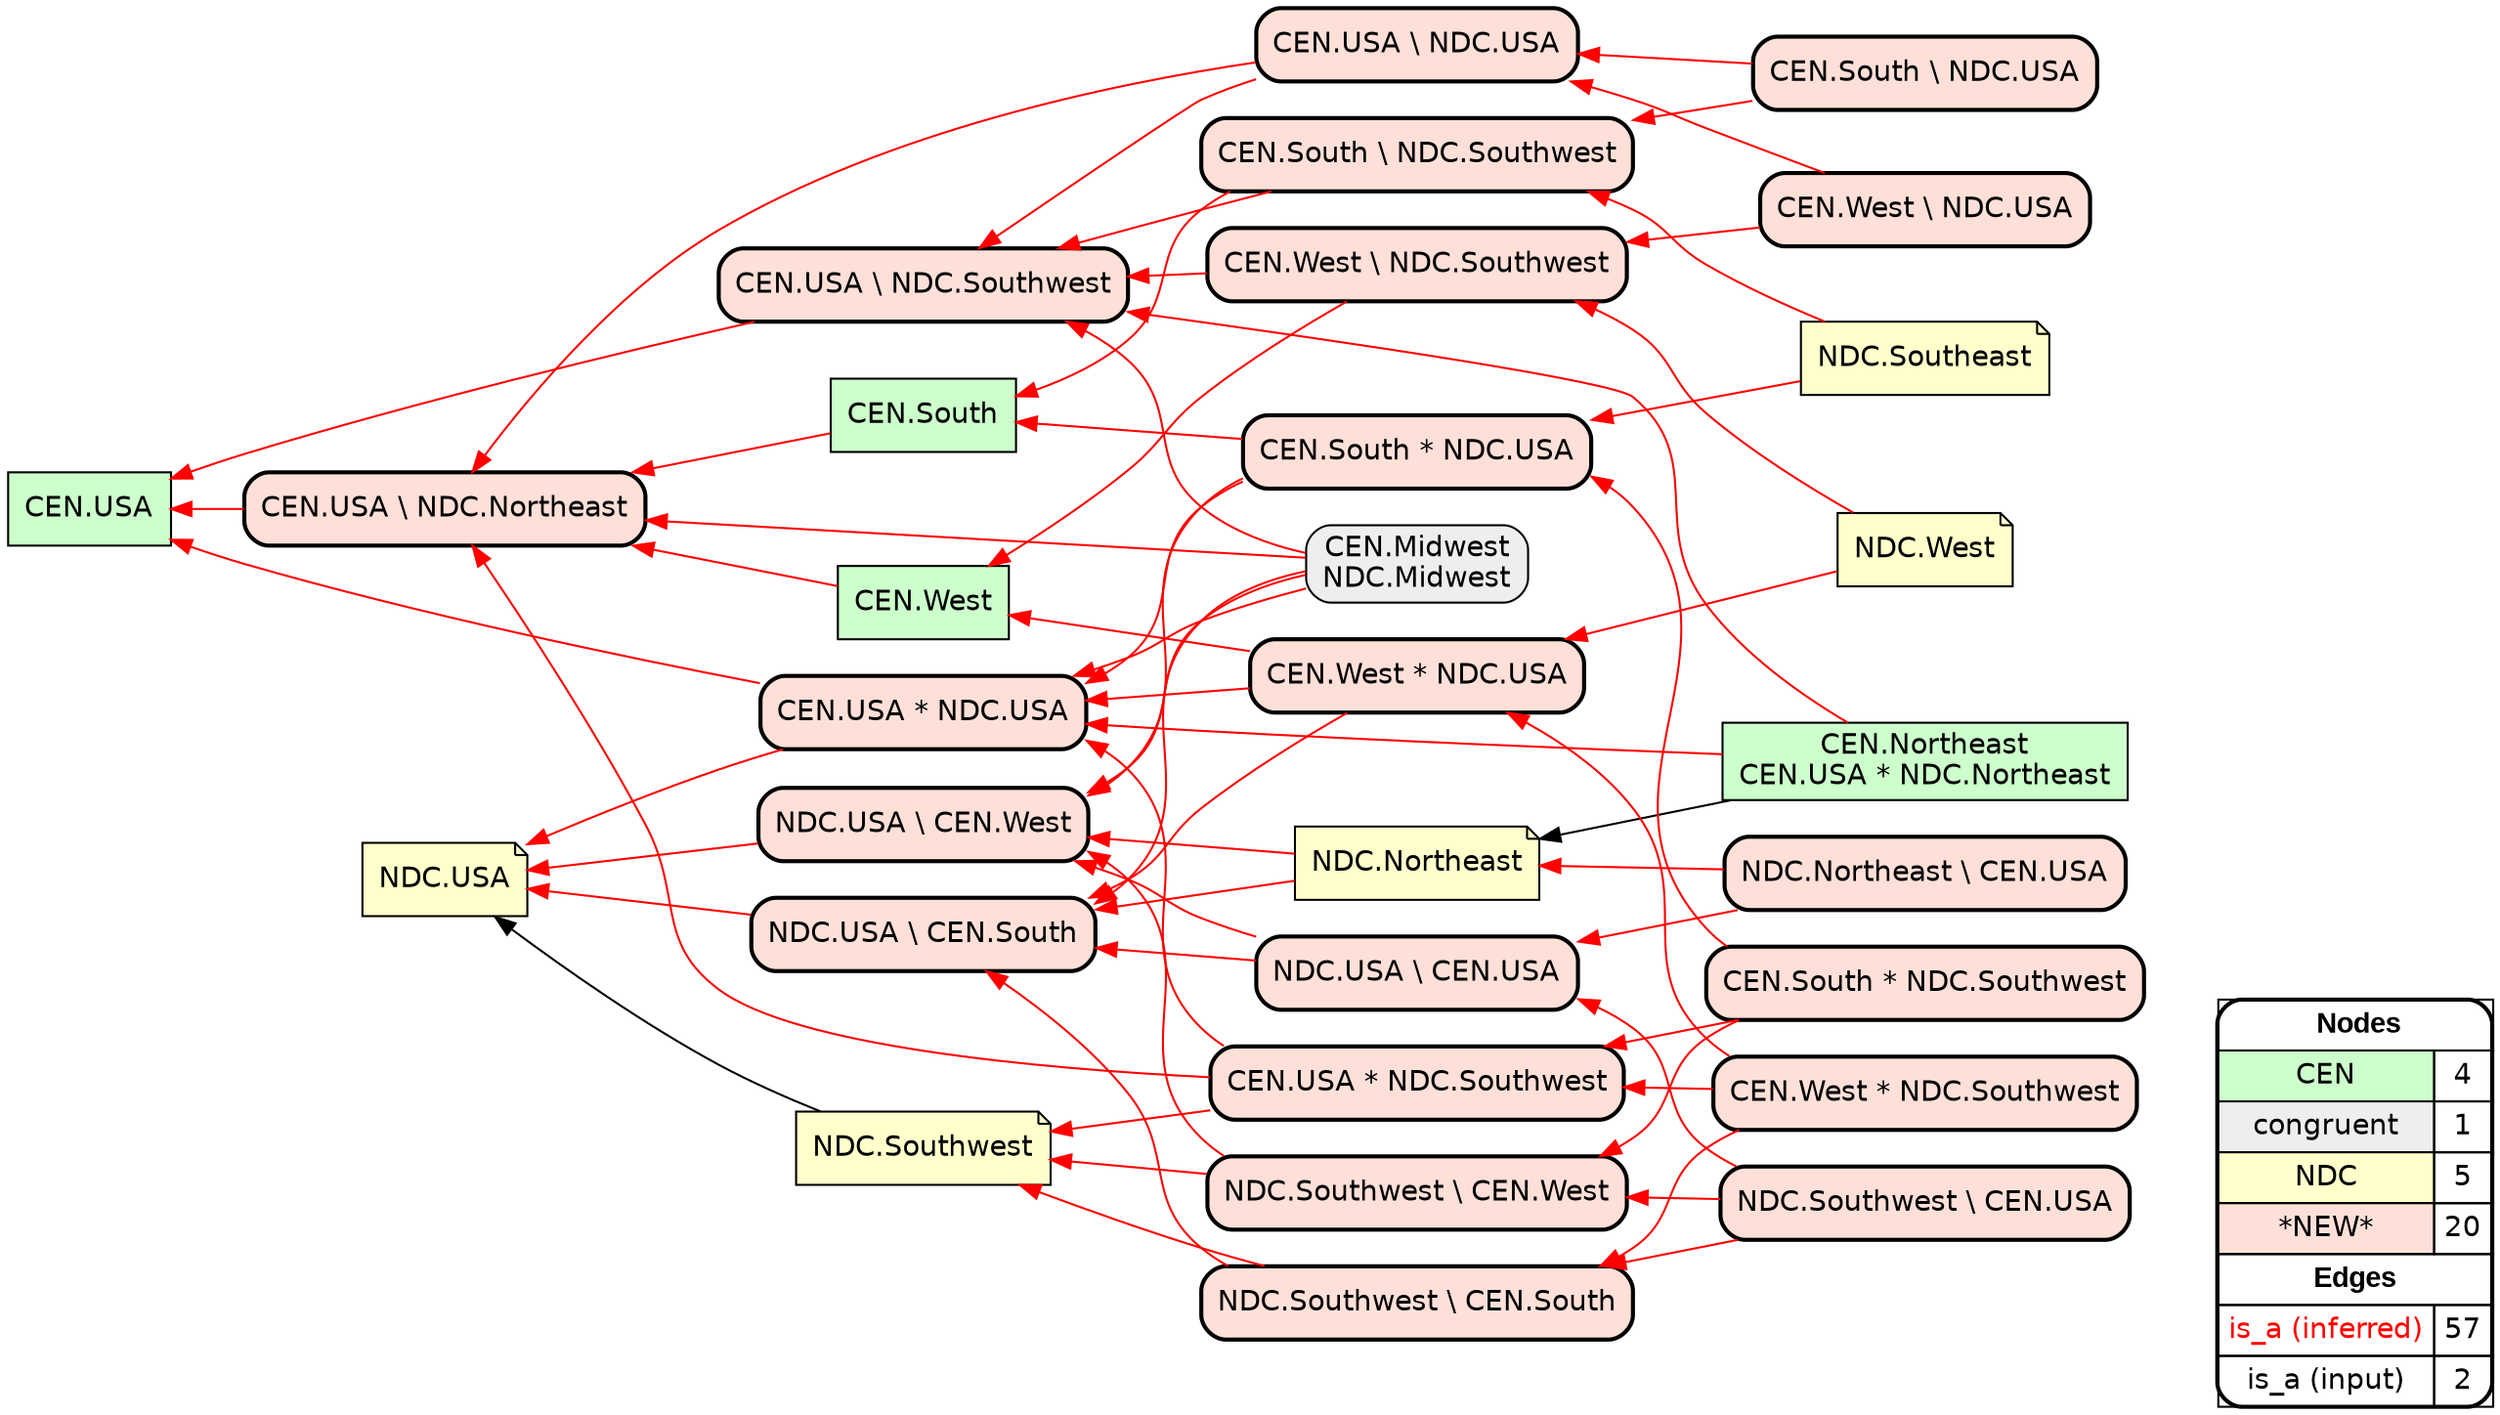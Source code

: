 digraph{
rankdir=RL
node[shape=box style=filled fillcolor="#CCFFCC" fontname="helvetica"] 
"CEN.USA"
"CEN.Northeast\nCEN.USA * NDC.Northeast"
"CEN.West"
"CEN.South"
node[shape=box style="filled,rounded" fillcolor="#EEEEEE" fontname="helvetica"] 
"CEN.Midwest\nNDC.Midwest"
node[shape=note style=filled fillcolor="#FFFFCC" fontname="helvetica"] 
"NDC.USA"
"NDC.Southeast"
"NDC.West"
"NDC.Southwest"
"NDC.Northeast"
node[shape=box style="filled,rounded,bold" fillcolor="#FFE0D8" fontname="helvetica"] 
"NDC.USA \\ CEN.South"
"CEN.South \\ NDC.Southwest"
"CEN.West * NDC.Southwest"
"CEN.USA \\ NDC.USA"
"CEN.South \\ NDC.USA"
"NDC.Southwest \\ CEN.West"
"CEN.USA \\ NDC.Southwest"
"CEN.USA \\ NDC.Northeast"
"CEN.USA * NDC.USA"
"CEN.South * NDC.Southwest"
"NDC.USA \\ CEN.West"
"NDC.Northeast \\ CEN.USA"
"NDC.USA \\ CEN.USA"
"CEN.West * NDC.USA"
"NDC.Southwest \\ CEN.South"
"CEN.USA * NDC.Southwest"
"CEN.South * NDC.USA"
"CEN.West \\ NDC.Southwest"
"NDC.Southwest \\ CEN.USA"
"CEN.West \\ NDC.USA"
edge[arrowhead=normal style=dotted color="#000000" constraint=true penwidth=1]
edge[arrowhead=normal style=solid color="#FF0000" constraint=true penwidth=1]
"CEN.West * NDC.USA" -> "NDC.USA \\ CEN.South"
"CEN.USA * NDC.Southwest" -> "NDC.Southwest"
"NDC.Northeast" -> "NDC.USA \\ CEN.West"
"CEN.USA \\ NDC.USA" -> "CEN.USA \\ NDC.Southwest"
"CEN.West * NDC.USA" -> "CEN.USA * NDC.USA"
"CEN.South * NDC.Southwest" -> "NDC.Southwest \\ CEN.West"
"CEN.Northeast\nCEN.USA * NDC.Northeast" -> "CEN.USA \\ NDC.Southwest"
"CEN.USA * NDC.USA" -> "NDC.USA"
"NDC.West" -> "CEN.West \\ NDC.Southwest"
"CEN.South * NDC.USA" -> "CEN.USA * NDC.USA"
"CEN.West" -> "CEN.USA \\ NDC.Northeast"
"CEN.South * NDC.Southwest" -> "CEN.USA * NDC.Southwest"
"NDC.Southeast" -> "CEN.South * NDC.USA"
"CEN.West \\ NDC.Southwest" -> "CEN.USA \\ NDC.Southwest"
"CEN.West \\ NDC.USA" -> "CEN.West \\ NDC.Southwest"
"CEN.USA \\ NDC.Southwest" -> "CEN.USA"
"CEN.South" -> "CEN.USA \\ NDC.Northeast"
"CEN.USA * NDC.USA" -> "CEN.USA"
"NDC.Southwest \\ CEN.South" -> "NDC.USA \\ CEN.South"
"CEN.South * NDC.Southwest" -> "CEN.South * NDC.USA"
"CEN.South \\ NDC.Southwest" -> "CEN.South"
"CEN.South * NDC.USA" -> "CEN.South"
"NDC.Northeast \\ CEN.USA" -> "NDC.Northeast"
"CEN.West * NDC.Southwest" -> "CEN.USA * NDC.Southwest"
"CEN.Midwest\nNDC.Midwest" -> "CEN.USA * NDC.USA"
"CEN.South \\ NDC.USA" -> "CEN.South \\ NDC.Southwest"
"NDC.Southwest \\ CEN.USA" -> "NDC.Southwest \\ CEN.West"
"CEN.South \\ NDC.USA" -> "CEN.USA \\ NDC.USA"
"NDC.USA \\ CEN.USA" -> "NDC.USA \\ CEN.South"
"NDC.Northeast \\ CEN.USA" -> "NDC.USA \\ CEN.USA"
"CEN.South * NDC.USA" -> "NDC.USA \\ CEN.West"
"CEN.West \\ NDC.Southwest" -> "CEN.West"
"CEN.West * NDC.Southwest" -> "CEN.West * NDC.USA"
"NDC.Southeast" -> "CEN.South \\ NDC.Southwest"
"NDC.Southwest \\ CEN.West" -> "NDC.Southwest"
"CEN.West \\ NDC.USA" -> "CEN.USA \\ NDC.USA"
"CEN.Midwest\nNDC.Midwest" -> "NDC.USA \\ CEN.South"
"CEN.USA \\ NDC.USA" -> "CEN.USA \\ NDC.Northeast"
"NDC.Southwest \\ CEN.USA" -> "NDC.Southwest \\ CEN.South"
"NDC.USA \\ CEN.USA" -> "NDC.USA \\ CEN.West"
"CEN.USA * NDC.Southwest" -> "CEN.USA * NDC.USA"
"NDC.USA \\ CEN.South" -> "NDC.USA"
"NDC.Southwest \\ CEN.USA" -> "NDC.USA \\ CEN.USA"
"CEN.West * NDC.Southwest" -> "NDC.Southwest \\ CEN.South"
"CEN.USA \\ NDC.Northeast" -> "CEN.USA"
"CEN.Northeast\nCEN.USA * NDC.Northeast" -> "CEN.USA * NDC.USA"
"NDC.Southwest \\ CEN.West" -> "NDC.USA \\ CEN.West"
"NDC.USA \\ CEN.West" -> "NDC.USA"
"CEN.Midwest\nNDC.Midwest" -> "CEN.USA \\ NDC.Northeast"
"CEN.West * NDC.USA" -> "CEN.West"
"NDC.Southwest \\ CEN.South" -> "NDC.Southwest"
"CEN.South \\ NDC.Southwest" -> "CEN.USA \\ NDC.Southwest"
"CEN.Midwest\nNDC.Midwest" -> "CEN.USA \\ NDC.Southwest"
"NDC.West" -> "CEN.West * NDC.USA"
"NDC.Northeast" -> "NDC.USA \\ CEN.South"
"CEN.Midwest\nNDC.Midwest" -> "NDC.USA \\ CEN.West"
"CEN.USA * NDC.Southwest" -> "CEN.USA \\ NDC.Northeast"
edge[arrowhead=normal style=solid color="#000000" constraint=true penwidth=1]
"NDC.Southwest" -> "NDC.USA"
"CEN.Northeast\nCEN.USA * NDC.Northeast" -> "NDC.Northeast"
node[shape=box] 
{rank=source Legend [fillcolor= white margin=0 label=< 
 <TABLE BORDER="0" CELLBORDER="1" CELLSPACING="0" CELLPADDING="4"> 
<TR> <TD COLSPAN="2"><font face="Arial Black"> Nodes</font></TD> </TR> 
<TR> 
 <TD bgcolor="#CCFFCC" fontname="helvetica">CEN</TD> 
 <TD>4</TD> 
 </TR> 
<TR> 
 <TD bgcolor="#EEEEEE" fontname="helvetica">congruent</TD> 
 <TD>1</TD> 
 </TR> 
<TR> 
 <TD bgcolor="#FFFFCC" fontname="helvetica">NDC</TD> 
 <TD>5</TD> 
 </TR> 
<TR> 
 <TD bgcolor="#FFE0D8" fontname="helvetica">*NEW*</TD> 
 <TD>20</TD> 
 </TR> 
<TR> <TD COLSPAN="2"><font face = "Arial Black"> Edges </font></TD> </TR> 
<TR> 
 <TD><font color ="#FF0000">is_a (inferred)</font></TD><TD>57</TD>
</TR>
<TR> 
 <TD><font color ="#000000">is_a (input)</font></TD><TD>2</TD>
</TR>
</TABLE> 
 >] } 
}